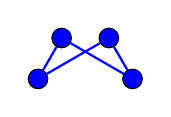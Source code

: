 \begin{tikzpicture}
  \node[circle,fill=blue,inner sep=2.5pt,draw] (a) at (180:0.6cm) {};
  \node[circle,fill=blue,inner sep=2.5pt,draw] (b) at (0:0.6cm) {};
  \node[circle,fill=blue,inner sep=2.5pt,draw] (c) at (60:0.6cm) {};
  \node[circle,fill=blue,inner sep=2.5pt,draw] (d) at (120:0.6cm) {};

  \draw[blue, thick] (a) -- (c);
  \draw[blue, thick] (b) -- (c);
  \draw[blue, thick] (a) -- (d);
  \draw[blue, thick] (b) -- (d);
\end{tikzpicture}
